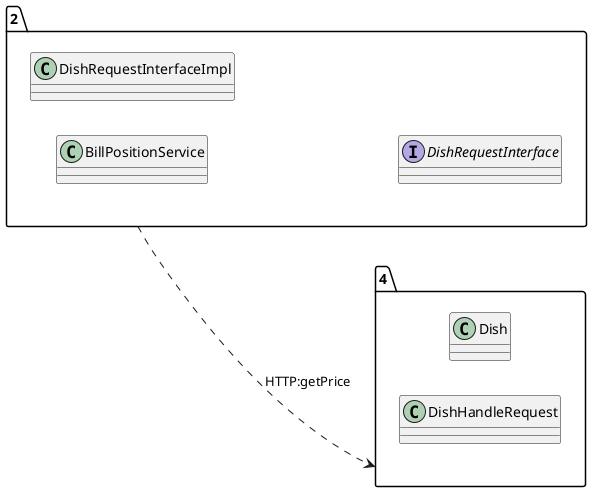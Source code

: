@startuml 
allow_mixing
left to right direction
package "2"{
class BillPositionService
class DishRequestInterfaceImpl
interface DishRequestInterface

}
package "4"{
class Dish
class DishHandleRequest

}
"2" ..> "4":HTTP:getPrice
@enduml